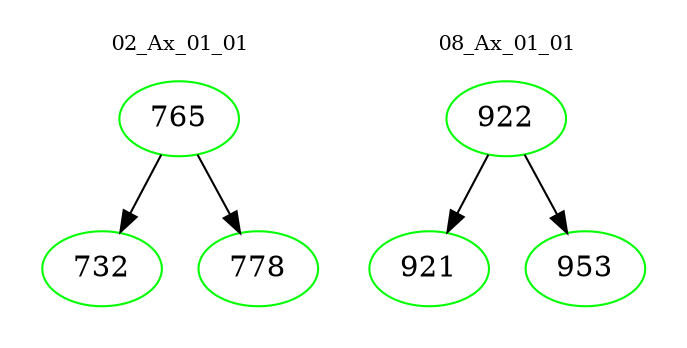 digraph{
subgraph cluster_0 {
color = white
label = "02_Ax_01_01";
fontsize=10;
T0_765 [label="765", color="green"]
T0_765 -> T0_732 [color="black"]
T0_732 [label="732", color="green"]
T0_765 -> T0_778 [color="black"]
T0_778 [label="778", color="green"]
}
subgraph cluster_1 {
color = white
label = "08_Ax_01_01";
fontsize=10;
T1_922 [label="922", color="green"]
T1_922 -> T1_921 [color="black"]
T1_921 [label="921", color="green"]
T1_922 -> T1_953 [color="black"]
T1_953 [label="953", color="green"]
}
}

